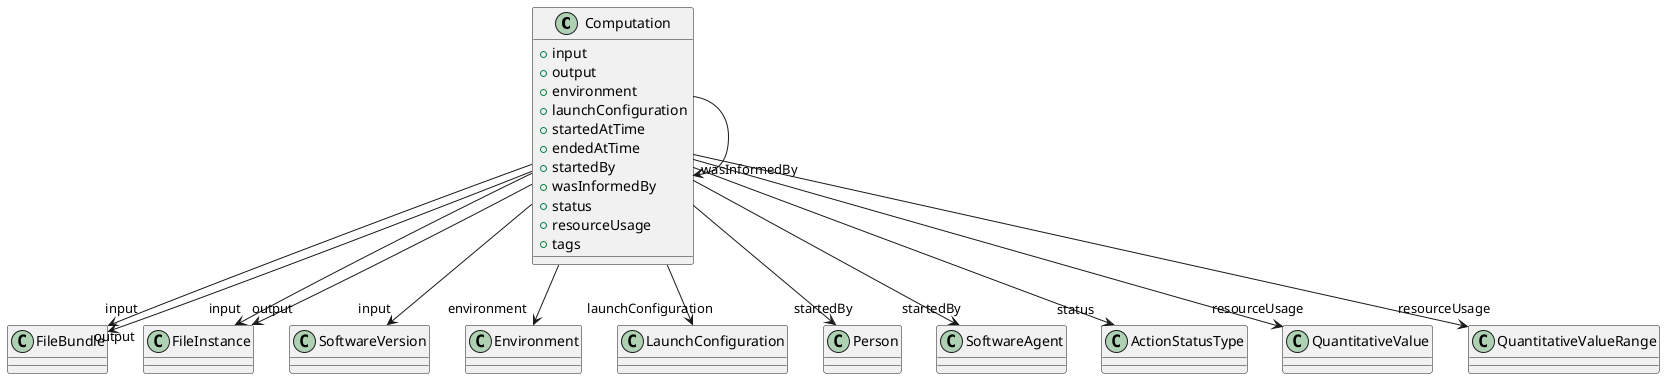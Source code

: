 @startuml
class Computation {
+input
+output
+environment
+launchConfiguration
+startedAtTime
+endedAtTime
+startedBy
+wasInformedBy
+status
+resourceUsage
+tags

}
Computation -d-> "input" FileBundle
Computation -d-> "input" FileInstance
Computation -d-> "input" SoftwareVersion
Computation -d-> "output" FileBundle
Computation -d-> "output" FileInstance
Computation -d-> "environment" Environment
Computation -d-> "launchConfiguration" LaunchConfiguration
Computation -d-> "startedBy" Person
Computation -d-> "startedBy" SoftwareAgent
Computation -d-> "wasInformedBy" Computation
Computation -d-> "status" ActionStatusType
Computation -d-> "resourceUsage" QuantitativeValue
Computation -d-> "resourceUsage" QuantitativeValueRange

@enduml